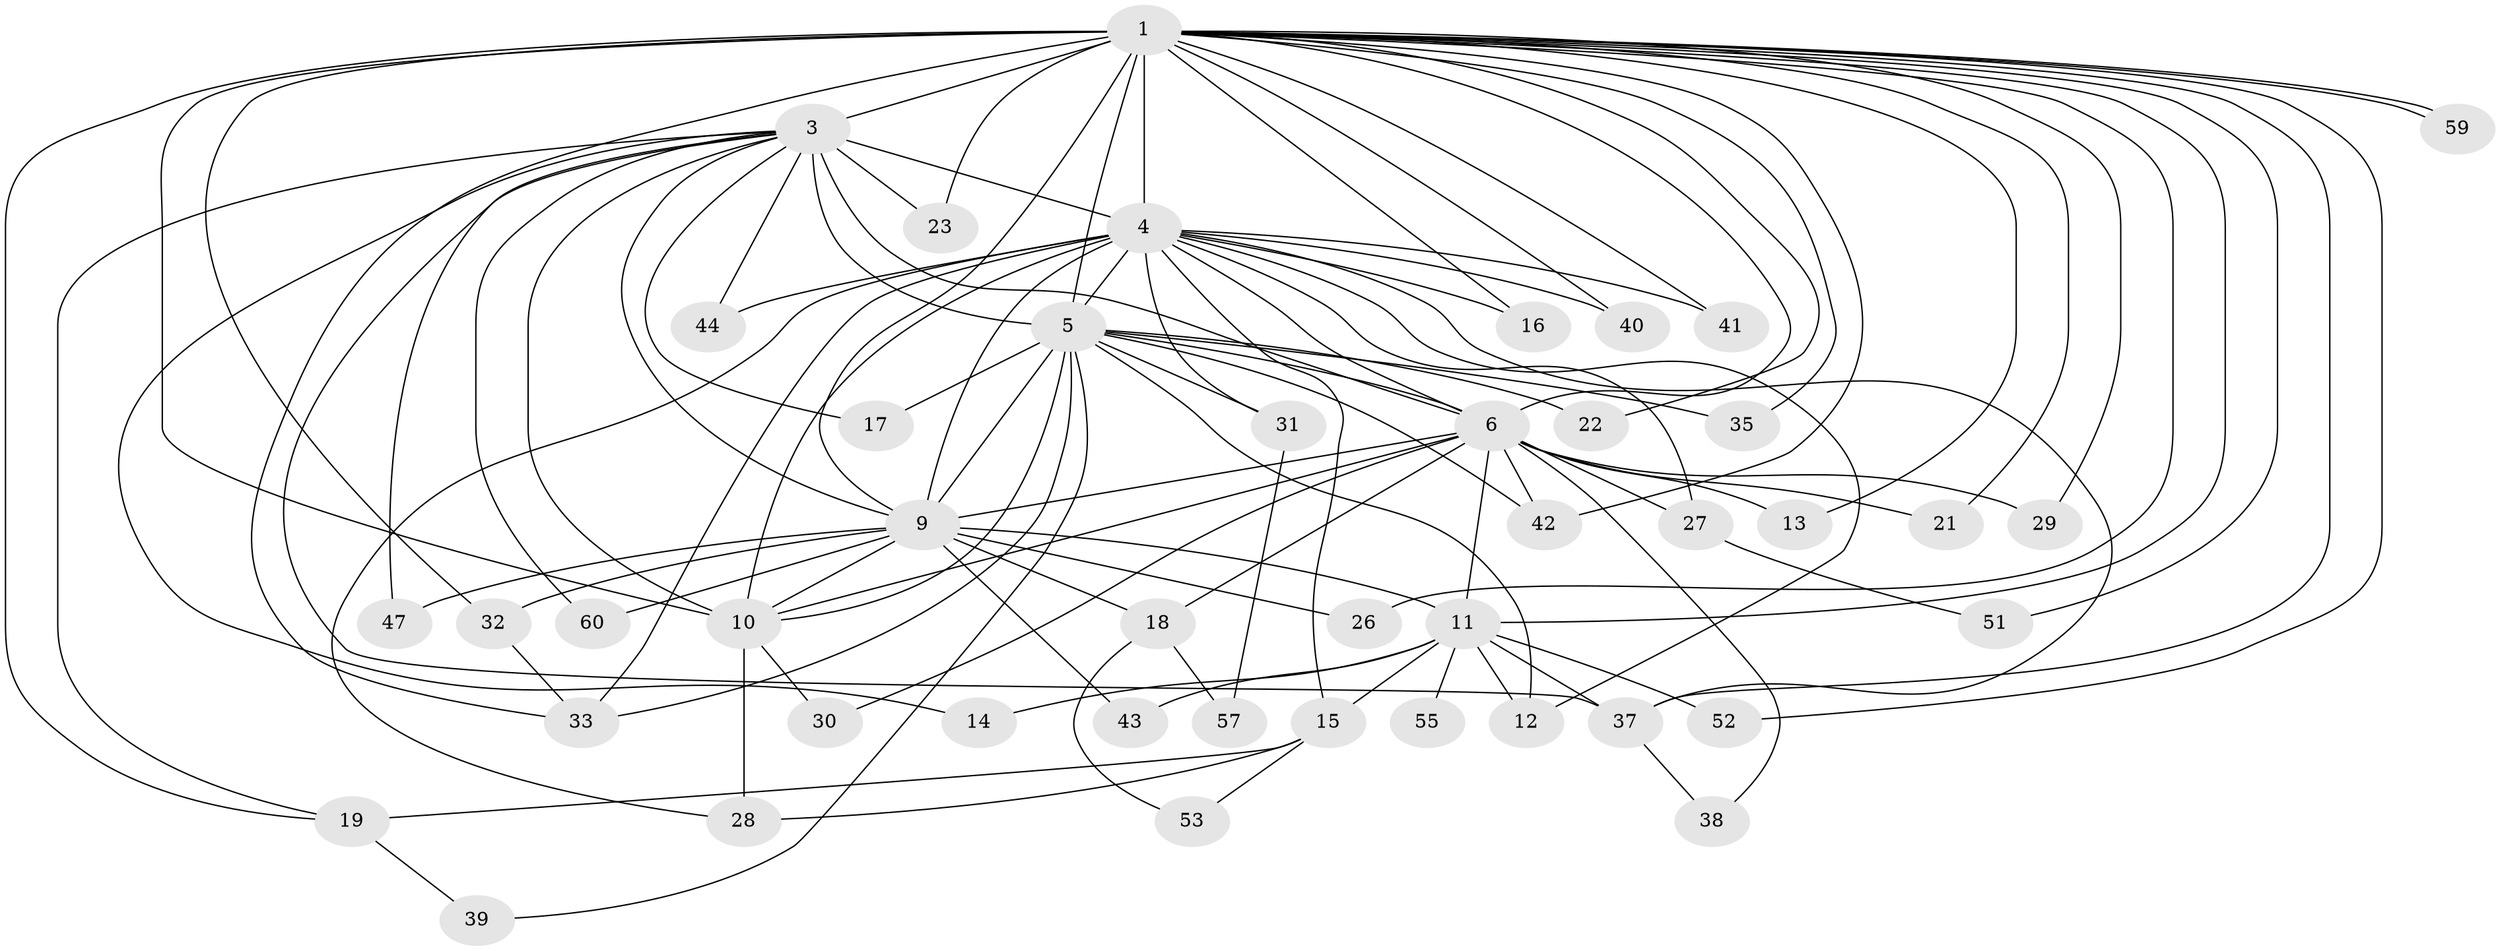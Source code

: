 // original degree distribution, {21: 0.01639344262295082, 20: 0.01639344262295082, 11: 0.01639344262295082, 16: 0.01639344262295082, 18: 0.03278688524590164, 19: 0.01639344262295082, 13: 0.01639344262295082, 15: 0.01639344262295082, 12: 0.01639344262295082, 9: 0.01639344262295082, 3: 0.11475409836065574, 2: 0.6065573770491803, 5: 0.04918032786885246, 4: 0.04918032786885246}
// Generated by graph-tools (version 1.1) at 2025/11/02/27/25 16:11:06]
// undirected, 44 vertices, 103 edges
graph export_dot {
graph [start="1"]
  node [color=gray90,style=filled];
  1 [super="+2"];
  3 [super="+8"];
  4 [super="+7"];
  5 [super="+56"];
  6 [super="+48"];
  9 [super="+20"];
  10 [super="+34"];
  11 [super="+45"];
  12 [super="+25"];
  13;
  14;
  15 [super="+24"];
  16;
  17;
  18 [super="+58"];
  19 [super="+54"];
  21;
  22;
  23;
  26;
  27;
  28 [super="+61"];
  29;
  30;
  31;
  32 [super="+49"];
  33 [super="+36"];
  35;
  37 [super="+50"];
  38;
  39;
  40;
  41;
  42 [super="+46"];
  43;
  44;
  47;
  51;
  52;
  53;
  55;
  57;
  59;
  60;
  1 -- 3 [weight=4];
  1 -- 4 [weight=4];
  1 -- 5 [weight=3];
  1 -- 6 [weight=2];
  1 -- 9 [weight=2];
  1 -- 10 [weight=3];
  1 -- 11;
  1 -- 16;
  1 -- 22;
  1 -- 29;
  1 -- 35;
  1 -- 37;
  1 -- 40;
  1 -- 41;
  1 -- 52;
  1 -- 59;
  1 -- 59;
  1 -- 13;
  1 -- 19;
  1 -- 21;
  1 -- 23;
  1 -- 26;
  1 -- 32;
  1 -- 42;
  1 -- 51;
  1 -- 33;
  3 -- 4 [weight=4];
  3 -- 5 [weight=2];
  3 -- 6 [weight=2];
  3 -- 9 [weight=2];
  3 -- 10 [weight=2];
  3 -- 17;
  3 -- 23;
  3 -- 37;
  3 -- 44;
  3 -- 14;
  3 -- 47;
  3 -- 60;
  3 -- 19;
  4 -- 5 [weight=2];
  4 -- 6 [weight=2];
  4 -- 9 [weight=2];
  4 -- 10 [weight=2];
  4 -- 16;
  4 -- 27;
  4 -- 33;
  4 -- 41;
  4 -- 28;
  4 -- 37;
  4 -- 40;
  4 -- 44;
  4 -- 15;
  4 -- 31;
  4 -- 12;
  5 -- 6;
  5 -- 9;
  5 -- 10;
  5 -- 12;
  5 -- 17;
  5 -- 22;
  5 -- 31;
  5 -- 33;
  5 -- 35;
  5 -- 39;
  5 -- 42;
  6 -- 9 [weight=2];
  6 -- 10;
  6 -- 13;
  6 -- 18;
  6 -- 21;
  6 -- 27;
  6 -- 29;
  6 -- 30;
  6 -- 38;
  6 -- 11;
  6 -- 42;
  9 -- 10;
  9 -- 11;
  9 -- 18 [weight=2];
  9 -- 26;
  9 -- 32;
  9 -- 43;
  9 -- 47;
  9 -- 60;
  10 -- 28;
  10 -- 30;
  11 -- 12;
  11 -- 14;
  11 -- 15;
  11 -- 43;
  11 -- 52;
  11 -- 37;
  11 -- 55;
  15 -- 19;
  15 -- 28;
  15 -- 53;
  18 -- 53;
  18 -- 57;
  19 -- 39;
  27 -- 51;
  31 -- 57;
  32 -- 33;
  37 -- 38;
}
